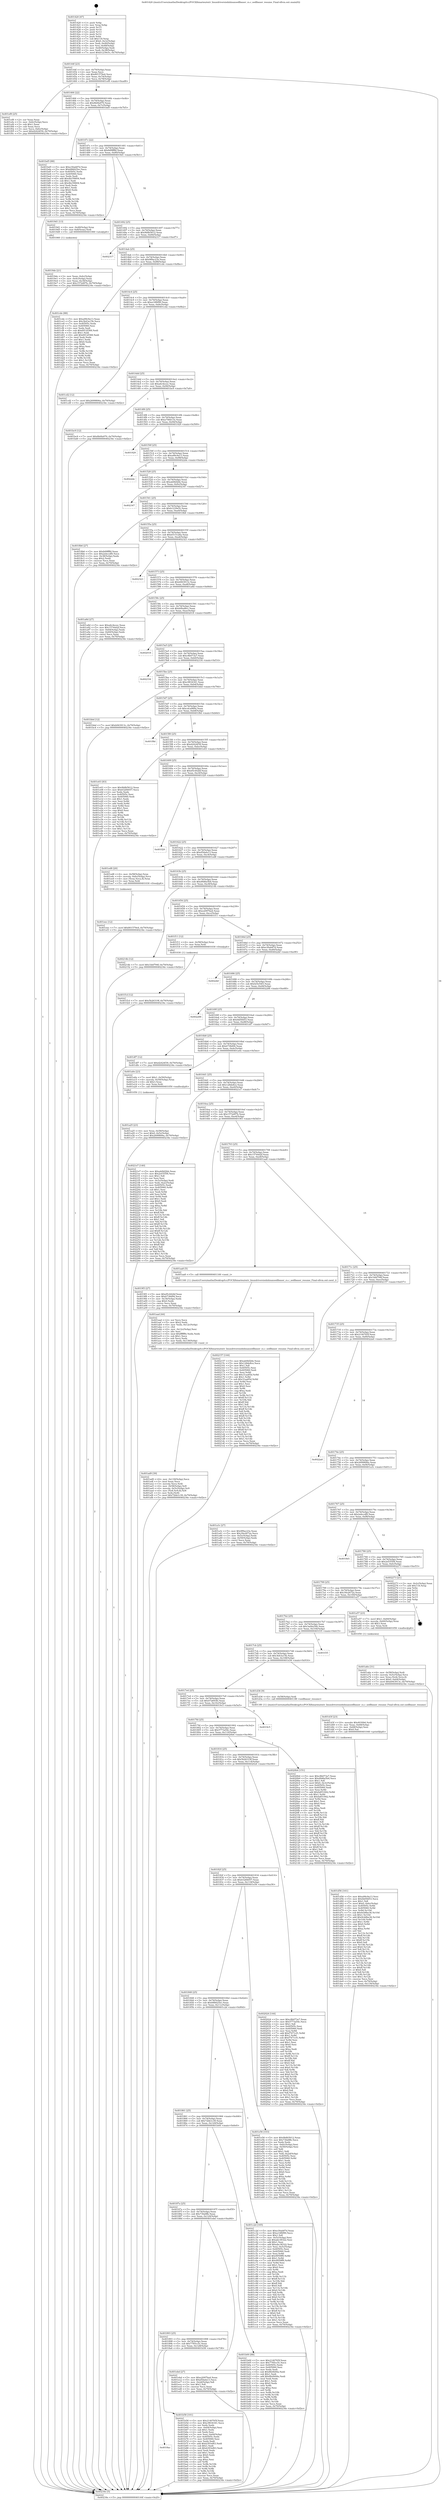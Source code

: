 digraph "0x401420" {
  label = "0x401420 (/mnt/c/Users/mathe/Desktop/tcc/POCII/binaries/extr_linuxdriversisdnhisaxsedlbauer_cs.c_sedlbauer_resume_Final-ollvm.out::main(0))"
  labelloc = "t"
  node[shape=record]

  Entry [label="",width=0.3,height=0.3,shape=circle,fillcolor=black,style=filled]
  "0x40144f" [label="{
     0x40144f [23]\l
     | [instrs]\l
     &nbsp;&nbsp;0x40144f \<+3\>: mov -0x70(%rbp),%eax\l
     &nbsp;&nbsp;0x401452 \<+2\>: mov %eax,%ecx\l
     &nbsp;&nbsp;0x401454 \<+6\>: sub $0x801579e4,%ecx\l
     &nbsp;&nbsp;0x40145a \<+3\>: mov %eax,-0x74(%rbp)\l
     &nbsp;&nbsp;0x40145d \<+3\>: mov %ecx,-0x78(%rbp)\l
     &nbsp;&nbsp;0x401460 \<+6\>: je 0000000000401ef8 \<main+0xad8\>\l
  }"]
  "0x401ef8" [label="{
     0x401ef8 [25]\l
     | [instrs]\l
     &nbsp;&nbsp;0x401ef8 \<+2\>: xor %eax,%eax\l
     &nbsp;&nbsp;0x401efa \<+3\>: mov -0x6c(%rbp),%ecx\l
     &nbsp;&nbsp;0x401efd \<+3\>: sub $0x1,%eax\l
     &nbsp;&nbsp;0x401f00 \<+2\>: sub %eax,%ecx\l
     &nbsp;&nbsp;0x401f02 \<+3\>: mov %ecx,-0x6c(%rbp)\l
     &nbsp;&nbsp;0x401f05 \<+7\>: movl $0xd2424f39,-0x70(%rbp)\l
     &nbsp;&nbsp;0x401f0c \<+5\>: jmp 000000000040234e \<main+0xf2e\>\l
  }"]
  "0x401466" [label="{
     0x401466 [22]\l
     | [instrs]\l
     &nbsp;&nbsp;0x401466 \<+5\>: jmp 000000000040146b \<main+0x4b\>\l
     &nbsp;&nbsp;0x40146b \<+3\>: mov -0x74(%rbp),%eax\l
     &nbsp;&nbsp;0x40146e \<+5\>: sub $0x8b0fa970,%eax\l
     &nbsp;&nbsp;0x401473 \<+3\>: mov %eax,-0x7c(%rbp)\l
     &nbsp;&nbsp;0x401476 \<+6\>: je 0000000000401bd5 \<main+0x7b5\>\l
  }"]
  Exit [label="",width=0.3,height=0.3,shape=circle,fillcolor=black,style=filled,peripheries=2]
  "0x401bd5" [label="{
     0x401bd5 [88]\l
     | [instrs]\l
     &nbsp;&nbsp;0x401bd5 \<+5\>: mov $0xe30ab87d,%eax\l
     &nbsp;&nbsp;0x401bda \<+5\>: mov $0x686625ec,%ecx\l
     &nbsp;&nbsp;0x401bdf \<+7\>: mov 0x40505c,%edx\l
     &nbsp;&nbsp;0x401be6 \<+7\>: mov 0x405060,%esi\l
     &nbsp;&nbsp;0x401bed \<+2\>: mov %edx,%edi\l
     &nbsp;&nbsp;0x401bef \<+6\>: add $0x4bc59604,%edi\l
     &nbsp;&nbsp;0x401bf5 \<+3\>: sub $0x1,%edi\l
     &nbsp;&nbsp;0x401bf8 \<+6\>: sub $0x4bc59604,%edi\l
     &nbsp;&nbsp;0x401bfe \<+3\>: imul %edi,%edx\l
     &nbsp;&nbsp;0x401c01 \<+3\>: and $0x1,%edx\l
     &nbsp;&nbsp;0x401c04 \<+3\>: cmp $0x0,%edx\l
     &nbsp;&nbsp;0x401c07 \<+4\>: sete %r8b\l
     &nbsp;&nbsp;0x401c0b \<+3\>: cmp $0xa,%esi\l
     &nbsp;&nbsp;0x401c0e \<+4\>: setl %r9b\l
     &nbsp;&nbsp;0x401c12 \<+3\>: mov %r8b,%r10b\l
     &nbsp;&nbsp;0x401c15 \<+3\>: and %r9b,%r10b\l
     &nbsp;&nbsp;0x401c18 \<+3\>: xor %r9b,%r8b\l
     &nbsp;&nbsp;0x401c1b \<+3\>: or %r8b,%r10b\l
     &nbsp;&nbsp;0x401c1e \<+4\>: test $0x1,%r10b\l
     &nbsp;&nbsp;0x401c22 \<+3\>: cmovne %ecx,%eax\l
     &nbsp;&nbsp;0x401c25 \<+3\>: mov %eax,-0x70(%rbp)\l
     &nbsp;&nbsp;0x401c28 \<+5\>: jmp 000000000040234e \<main+0xf2e\>\l
  }"]
  "0x40147c" [label="{
     0x40147c [22]\l
     | [instrs]\l
     &nbsp;&nbsp;0x40147c \<+5\>: jmp 0000000000401481 \<main+0x61\>\l
     &nbsp;&nbsp;0x401481 \<+3\>: mov -0x74(%rbp),%eax\l
     &nbsp;&nbsp;0x401484 \<+5\>: sub $0x8d9ffffd,%eax\l
     &nbsp;&nbsp;0x401489 \<+3\>: mov %eax,-0x80(%rbp)\l
     &nbsp;&nbsp;0x40148c \<+6\>: je 00000000004019d1 \<main+0x5b1\>\l
  }"]
  "0x401f1d" [label="{
     0x401f1d [12]\l
     | [instrs]\l
     &nbsp;&nbsp;0x401f1d \<+7\>: movl $0x5b26319f,-0x70(%rbp)\l
     &nbsp;&nbsp;0x401f24 \<+5\>: jmp 000000000040234e \<main+0xf2e\>\l
  }"]
  "0x4019d1" [label="{
     0x4019d1 [13]\l
     | [instrs]\l
     &nbsp;&nbsp;0x4019d1 \<+4\>: mov -0x48(%rbp),%rax\l
     &nbsp;&nbsp;0x4019d5 \<+4\>: mov 0x8(%rax),%rdi\l
     &nbsp;&nbsp;0x4019d9 \<+5\>: call 0000000000401060 \<atoi@plt\>\l
     | [calls]\l
     &nbsp;&nbsp;0x401060 \{1\} (unknown)\l
  }"]
  "0x401492" [label="{
     0x401492 [25]\l
     | [instrs]\l
     &nbsp;&nbsp;0x401492 \<+5\>: jmp 0000000000401497 \<main+0x77\>\l
     &nbsp;&nbsp;0x401497 \<+3\>: mov -0x74(%rbp),%eax\l
     &nbsp;&nbsp;0x40149a \<+5\>: sub $0x9b8b5612,%eax\l
     &nbsp;&nbsp;0x40149f \<+6\>: mov %eax,-0x84(%rbp)\l
     &nbsp;&nbsp;0x4014a5 \<+6\>: je 0000000000402317 \<main+0xef7\>\l
  }"]
  "0x401eec" [label="{
     0x401eec [12]\l
     | [instrs]\l
     &nbsp;&nbsp;0x401eec \<+7\>: movl $0x801579e4,-0x70(%rbp)\l
     &nbsp;&nbsp;0x401ef3 \<+5\>: jmp 000000000040234e \<main+0xf2e\>\l
  }"]
  "0x402317" [label="{
     0x402317\l
  }", style=dashed]
  "0x4014ab" [label="{
     0x4014ab [25]\l
     | [instrs]\l
     &nbsp;&nbsp;0x4014ab \<+5\>: jmp 00000000004014b0 \<main+0x90\>\l
     &nbsp;&nbsp;0x4014b0 \<+3\>: mov -0x74(%rbp),%eax\l
     &nbsp;&nbsp;0x4014b3 \<+5\>: sub $0x9f9ac23e,%eax\l
     &nbsp;&nbsp;0x4014b8 \<+6\>: mov %eax,-0x88(%rbp)\l
     &nbsp;&nbsp;0x4014be \<+6\>: je 0000000000401cde \<main+0x8be\>\l
  }"]
  "0x401d56" [label="{
     0x401d56 [161]\l
     | [instrs]\l
     &nbsp;&nbsp;0x401d56 \<+5\>: mov $0xa99c9a13,%esi\l
     &nbsp;&nbsp;0x401d5b \<+5\>: mov $0xfdd5fd53,%ecx\l
     &nbsp;&nbsp;0x401d60 \<+2\>: mov $0x1,%dl\l
     &nbsp;&nbsp;0x401d62 \<+7\>: movl $0x0,-0x6c(%rbp)\l
     &nbsp;&nbsp;0x401d69 \<+8\>: mov 0x40505c,%r8d\l
     &nbsp;&nbsp;0x401d71 \<+8\>: mov 0x405060,%r9d\l
     &nbsp;&nbsp;0x401d79 \<+3\>: mov %r8d,%r10d\l
     &nbsp;&nbsp;0x401d7c \<+7\>: sub $0x9cb8be36,%r10d\l
     &nbsp;&nbsp;0x401d83 \<+4\>: sub $0x1,%r10d\l
     &nbsp;&nbsp;0x401d87 \<+7\>: add $0x9cb8be36,%r10d\l
     &nbsp;&nbsp;0x401d8e \<+4\>: imul %r10d,%r8d\l
     &nbsp;&nbsp;0x401d92 \<+4\>: and $0x1,%r8d\l
     &nbsp;&nbsp;0x401d96 \<+4\>: cmp $0x0,%r8d\l
     &nbsp;&nbsp;0x401d9a \<+4\>: sete %r11b\l
     &nbsp;&nbsp;0x401d9e \<+4\>: cmp $0xa,%r9d\l
     &nbsp;&nbsp;0x401da2 \<+3\>: setl %bl\l
     &nbsp;&nbsp;0x401da5 \<+3\>: mov %r11b,%r14b\l
     &nbsp;&nbsp;0x401da8 \<+4\>: xor $0xff,%r14b\l
     &nbsp;&nbsp;0x401dac \<+3\>: mov %bl,%r15b\l
     &nbsp;&nbsp;0x401daf \<+4\>: xor $0xff,%r15b\l
     &nbsp;&nbsp;0x401db3 \<+3\>: xor $0x0,%dl\l
     &nbsp;&nbsp;0x401db6 \<+3\>: mov %r14b,%r12b\l
     &nbsp;&nbsp;0x401db9 \<+4\>: and $0x0,%r12b\l
     &nbsp;&nbsp;0x401dbd \<+3\>: and %dl,%r11b\l
     &nbsp;&nbsp;0x401dc0 \<+3\>: mov %r15b,%r13b\l
     &nbsp;&nbsp;0x401dc3 \<+4\>: and $0x0,%r13b\l
     &nbsp;&nbsp;0x401dc7 \<+2\>: and %dl,%bl\l
     &nbsp;&nbsp;0x401dc9 \<+3\>: or %r11b,%r12b\l
     &nbsp;&nbsp;0x401dcc \<+3\>: or %bl,%r13b\l
     &nbsp;&nbsp;0x401dcf \<+3\>: xor %r13b,%r12b\l
     &nbsp;&nbsp;0x401dd2 \<+3\>: or %r15b,%r14b\l
     &nbsp;&nbsp;0x401dd5 \<+4\>: xor $0xff,%r14b\l
     &nbsp;&nbsp;0x401dd9 \<+3\>: or $0x0,%dl\l
     &nbsp;&nbsp;0x401ddc \<+3\>: and %dl,%r14b\l
     &nbsp;&nbsp;0x401ddf \<+3\>: or %r14b,%r12b\l
     &nbsp;&nbsp;0x401de2 \<+4\>: test $0x1,%r12b\l
     &nbsp;&nbsp;0x401de6 \<+3\>: cmovne %ecx,%esi\l
     &nbsp;&nbsp;0x401de9 \<+3\>: mov %esi,-0x70(%rbp)\l
     &nbsp;&nbsp;0x401dec \<+6\>: mov %eax,-0x134(%rbp)\l
     &nbsp;&nbsp;0x401df2 \<+5\>: jmp 000000000040234e \<main+0xf2e\>\l
  }"]
  "0x401cde" [label="{
     0x401cde [88]\l
     | [instrs]\l
     &nbsp;&nbsp;0x401cde \<+5\>: mov $0xa99c9a13,%eax\l
     &nbsp;&nbsp;0x401ce3 \<+5\>: mov $0x3b43a15b,%ecx\l
     &nbsp;&nbsp;0x401ce8 \<+7\>: mov 0x40505c,%edx\l
     &nbsp;&nbsp;0x401cef \<+7\>: mov 0x405060,%esi\l
     &nbsp;&nbsp;0x401cf6 \<+2\>: mov %edx,%edi\l
     &nbsp;&nbsp;0x401cf8 \<+6\>: sub $0x6912f368,%edi\l
     &nbsp;&nbsp;0x401cfe \<+3\>: sub $0x1,%edi\l
     &nbsp;&nbsp;0x401d01 \<+6\>: add $0x6912f368,%edi\l
     &nbsp;&nbsp;0x401d07 \<+3\>: imul %edi,%edx\l
     &nbsp;&nbsp;0x401d0a \<+3\>: and $0x1,%edx\l
     &nbsp;&nbsp;0x401d0d \<+3\>: cmp $0x0,%edx\l
     &nbsp;&nbsp;0x401d10 \<+4\>: sete %r8b\l
     &nbsp;&nbsp;0x401d14 \<+3\>: cmp $0xa,%esi\l
     &nbsp;&nbsp;0x401d17 \<+4\>: setl %r9b\l
     &nbsp;&nbsp;0x401d1b \<+3\>: mov %r8b,%r10b\l
     &nbsp;&nbsp;0x401d1e \<+3\>: and %r9b,%r10b\l
     &nbsp;&nbsp;0x401d21 \<+3\>: xor %r9b,%r8b\l
     &nbsp;&nbsp;0x401d24 \<+3\>: or %r8b,%r10b\l
     &nbsp;&nbsp;0x401d27 \<+4\>: test $0x1,%r10b\l
     &nbsp;&nbsp;0x401d2b \<+3\>: cmovne %ecx,%eax\l
     &nbsp;&nbsp;0x401d2e \<+3\>: mov %eax,-0x70(%rbp)\l
     &nbsp;&nbsp;0x401d31 \<+5\>: jmp 000000000040234e \<main+0xf2e\>\l
  }"]
  "0x4014c4" [label="{
     0x4014c4 [25]\l
     | [instrs]\l
     &nbsp;&nbsp;0x4014c4 \<+5\>: jmp 00000000004014c9 \<main+0xa9\>\l
     &nbsp;&nbsp;0x4014c9 \<+3\>: mov -0x74(%rbp),%eax\l
     &nbsp;&nbsp;0x4014cc \<+5\>: sub $0xa14f6f90,%eax\l
     &nbsp;&nbsp;0x4014d1 \<+6\>: mov %eax,-0x8c(%rbp)\l
     &nbsp;&nbsp;0x4014d7 \<+6\>: je 0000000000401cd2 \<main+0x8b2\>\l
  }"]
  "0x401d3f" [label="{
     0x401d3f [23]\l
     | [instrs]\l
     &nbsp;&nbsp;0x401d3f \<+10\>: movabs $0x4030b6,%rdi\l
     &nbsp;&nbsp;0x401d49 \<+3\>: mov %eax,-0x68(%rbp)\l
     &nbsp;&nbsp;0x401d4c \<+3\>: mov -0x68(%rbp),%esi\l
     &nbsp;&nbsp;0x401d4f \<+2\>: mov $0x0,%al\l
     &nbsp;&nbsp;0x401d51 \<+5\>: call 0000000000401040 \<printf@plt\>\l
     | [calls]\l
     &nbsp;&nbsp;0x401040 \{1\} (unknown)\l
  }"]
  "0x401cd2" [label="{
     0x401cd2 [12]\l
     | [instrs]\l
     &nbsp;&nbsp;0x401cd2 \<+7\>: movl $0x2699806a,-0x70(%rbp)\l
     &nbsp;&nbsp;0x401cd9 \<+5\>: jmp 000000000040234e \<main+0xf2e\>\l
  }"]
  "0x4014dd" [label="{
     0x4014dd [25]\l
     | [instrs]\l
     &nbsp;&nbsp;0x4014dd \<+5\>: jmp 00000000004014e2 \<main+0xc2\>\l
     &nbsp;&nbsp;0x4014e2 \<+3\>: mov -0x74(%rbp),%eax\l
     &nbsp;&nbsp;0x4014e5 \<+5\>: sub $0xa6c4ecec,%eax\l
     &nbsp;&nbsp;0x4014ea \<+6\>: mov %eax,-0x90(%rbp)\l
     &nbsp;&nbsp;0x4014f0 \<+6\>: je 0000000000401bc9 \<main+0x7a9\>\l
  }"]
  "0x4018ac" [label="{
     0x4018ac\l
  }", style=dashed]
  "0x401bc9" [label="{
     0x401bc9 [12]\l
     | [instrs]\l
     &nbsp;&nbsp;0x401bc9 \<+7\>: movl $0x8b0fa970,-0x70(%rbp)\l
     &nbsp;&nbsp;0x401bd0 \<+5\>: jmp 000000000040234e \<main+0xf2e\>\l
  }"]
  "0x4014f6" [label="{
     0x4014f6 [25]\l
     | [instrs]\l
     &nbsp;&nbsp;0x4014f6 \<+5\>: jmp 00000000004014fb \<main+0xdb\>\l
     &nbsp;&nbsp;0x4014fb \<+3\>: mov -0x74(%rbp),%eax\l
     &nbsp;&nbsp;0x4014fe \<+5\>: sub $0xa746b13e,%eax\l
     &nbsp;&nbsp;0x401503 \<+6\>: mov %eax,-0x94(%rbp)\l
     &nbsp;&nbsp;0x401509 \<+6\>: je 0000000000401929 \<main+0x509\>\l
  }"]
  "0x401b58" [label="{
     0x401b58 [101]\l
     | [instrs]\l
     &nbsp;&nbsp;0x401b58 \<+5\>: mov $0x2140765f,%eax\l
     &nbsp;&nbsp;0x401b5d \<+5\>: mov $0xc9834341,%ecx\l
     &nbsp;&nbsp;0x401b62 \<+2\>: xor %edx,%edx\l
     &nbsp;&nbsp;0x401b64 \<+3\>: mov -0x64(%rbp),%esi\l
     &nbsp;&nbsp;0x401b67 \<+3\>: sub $0x1,%edx\l
     &nbsp;&nbsp;0x401b6a \<+2\>: sub %edx,%esi\l
     &nbsp;&nbsp;0x401b6c \<+3\>: mov %esi,-0x64(%rbp)\l
     &nbsp;&nbsp;0x401b6f \<+7\>: mov 0x40505c,%edx\l
     &nbsp;&nbsp;0x401b76 \<+7\>: mov 0x405060,%esi\l
     &nbsp;&nbsp;0x401b7d \<+2\>: mov %edx,%edi\l
     &nbsp;&nbsp;0x401b7f \<+6\>: add $0xb393ef63,%edi\l
     &nbsp;&nbsp;0x401b85 \<+3\>: sub $0x1,%edi\l
     &nbsp;&nbsp;0x401b88 \<+6\>: sub $0xb393ef63,%edi\l
     &nbsp;&nbsp;0x401b8e \<+3\>: imul %edi,%edx\l
     &nbsp;&nbsp;0x401b91 \<+3\>: and $0x1,%edx\l
     &nbsp;&nbsp;0x401b94 \<+3\>: cmp $0x0,%edx\l
     &nbsp;&nbsp;0x401b97 \<+4\>: sete %r8b\l
     &nbsp;&nbsp;0x401b9b \<+3\>: cmp $0xa,%esi\l
     &nbsp;&nbsp;0x401b9e \<+4\>: setl %r9b\l
     &nbsp;&nbsp;0x401ba2 \<+3\>: mov %r8b,%r10b\l
     &nbsp;&nbsp;0x401ba5 \<+3\>: and %r9b,%r10b\l
     &nbsp;&nbsp;0x401ba8 \<+3\>: xor %r9b,%r8b\l
     &nbsp;&nbsp;0x401bab \<+3\>: or %r8b,%r10b\l
     &nbsp;&nbsp;0x401bae \<+4\>: test $0x1,%r10b\l
     &nbsp;&nbsp;0x401bb2 \<+3\>: cmovne %ecx,%eax\l
     &nbsp;&nbsp;0x401bb5 \<+3\>: mov %eax,-0x70(%rbp)\l
     &nbsp;&nbsp;0x401bb8 \<+5\>: jmp 000000000040234e \<main+0xf2e\>\l
  }"]
  "0x401929" [label="{
     0x401929\l
  }", style=dashed]
  "0x40150f" [label="{
     0x40150f [25]\l
     | [instrs]\l
     &nbsp;&nbsp;0x40150f \<+5\>: jmp 0000000000401514 \<main+0xf4\>\l
     &nbsp;&nbsp;0x401514 \<+3\>: mov -0x74(%rbp),%eax\l
     &nbsp;&nbsp;0x401517 \<+5\>: sub $0xa99c9a13,%eax\l
     &nbsp;&nbsp;0x40151c \<+6\>: mov %eax,-0x98(%rbp)\l
     &nbsp;&nbsp;0x401522 \<+6\>: je 00000000004022de \<main+0xebe\>\l
  }"]
  "0x401893" [label="{
     0x401893 [25]\l
     | [instrs]\l
     &nbsp;&nbsp;0x401893 \<+5\>: jmp 0000000000401898 \<main+0x478\>\l
     &nbsp;&nbsp;0x401898 \<+3\>: mov -0x74(%rbp),%eax\l
     &nbsp;&nbsp;0x40189b \<+5\>: sub $0x7785cc5c,%eax\l
     &nbsp;&nbsp;0x4018a0 \<+6\>: mov %eax,-0x128(%rbp)\l
     &nbsp;&nbsp;0x4018a6 \<+6\>: je 0000000000401b58 \<main+0x738\>\l
  }"]
  "0x4022de" [label="{
     0x4022de\l
  }", style=dashed]
  "0x401528" [label="{
     0x401528 [25]\l
     | [instrs]\l
     &nbsp;&nbsp;0x401528 \<+5\>: jmp 000000000040152d \<main+0x10d\>\l
     &nbsp;&nbsp;0x40152d \<+3\>: mov -0x74(%rbp),%eax\l
     &nbsp;&nbsp;0x401530 \<+5\>: sub $0xab0bf2bb,%eax\l
     &nbsp;&nbsp;0x401535 \<+6\>: mov %eax,-0x9c(%rbp)\l
     &nbsp;&nbsp;0x40153b \<+6\>: je 0000000000402347 \<main+0xf27\>\l
  }"]
  "0x401ebd" [label="{
     0x401ebd [27]\l
     | [instrs]\l
     &nbsp;&nbsp;0x401ebd \<+5\>: mov $0xe2097ba4,%eax\l
     &nbsp;&nbsp;0x401ec2 \<+5\>: mov $0xd5dafa13,%ecx\l
     &nbsp;&nbsp;0x401ec7 \<+3\>: mov -0x2d(%rbp),%dl\l
     &nbsp;&nbsp;0x401eca \<+3\>: test $0x1,%dl\l
     &nbsp;&nbsp;0x401ecd \<+3\>: cmovne %ecx,%eax\l
     &nbsp;&nbsp;0x401ed0 \<+3\>: mov %eax,-0x70(%rbp)\l
     &nbsp;&nbsp;0x401ed3 \<+5\>: jmp 000000000040234e \<main+0xf2e\>\l
  }"]
  "0x402347" [label="{
     0x402347\l
  }", style=dashed]
  "0x401541" [label="{
     0x401541 [25]\l
     | [instrs]\l
     &nbsp;&nbsp;0x401541 \<+5\>: jmp 0000000000401546 \<main+0x126\>\l
     &nbsp;&nbsp;0x401546 \<+3\>: mov -0x74(%rbp),%eax\l
     &nbsp;&nbsp;0x401549 \<+5\>: sub $0xb1239e5c,%eax\l
     &nbsp;&nbsp;0x40154e \<+6\>: mov %eax,-0xa0(%rbp)\l
     &nbsp;&nbsp;0x401554 \<+6\>: je 00000000004018b6 \<main+0x496\>\l
  }"]
  "0x40187a" [label="{
     0x40187a [25]\l
     | [instrs]\l
     &nbsp;&nbsp;0x40187a \<+5\>: jmp 000000000040187f \<main+0x45f\>\l
     &nbsp;&nbsp;0x40187f \<+3\>: mov -0x74(%rbp),%eax\l
     &nbsp;&nbsp;0x401882 \<+5\>: sub $0x73fa6ffe,%eax\l
     &nbsp;&nbsp;0x401887 \<+6\>: mov %eax,-0x124(%rbp)\l
     &nbsp;&nbsp;0x40188d \<+6\>: je 0000000000401ebd \<main+0xa9d\>\l
  }"]
  "0x4018b6" [label="{
     0x4018b6 [27]\l
     | [instrs]\l
     &nbsp;&nbsp;0x4018b6 \<+5\>: mov $0x8d9ffffd,%eax\l
     &nbsp;&nbsp;0x4018bb \<+5\>: mov $0x2ebccdf0,%ecx\l
     &nbsp;&nbsp;0x4018c0 \<+3\>: mov -0x38(%rbp),%edx\l
     &nbsp;&nbsp;0x4018c3 \<+3\>: cmp $0x2,%edx\l
     &nbsp;&nbsp;0x4018c6 \<+3\>: cmovne %ecx,%eax\l
     &nbsp;&nbsp;0x4018c9 \<+3\>: mov %eax,-0x70(%rbp)\l
     &nbsp;&nbsp;0x4018cc \<+5\>: jmp 000000000040234e \<main+0xf2e\>\l
  }"]
  "0x40155a" [label="{
     0x40155a [25]\l
     | [instrs]\l
     &nbsp;&nbsp;0x40155a \<+5\>: jmp 000000000040155f \<main+0x13f\>\l
     &nbsp;&nbsp;0x40155f \<+3\>: mov -0x74(%rbp),%eax\l
     &nbsp;&nbsp;0x401562 \<+5\>: sub $0xb5151a6a,%eax\l
     &nbsp;&nbsp;0x401567 \<+6\>: mov %eax,-0xa4(%rbp)\l
     &nbsp;&nbsp;0x40156d \<+6\>: je 0000000000402323 \<main+0xf03\>\l
  }"]
  "0x40234e" [label="{
     0x40234e [5]\l
     | [instrs]\l
     &nbsp;&nbsp;0x40234e \<+5\>: jmp 000000000040144f \<main+0x2f\>\l
  }"]
  "0x401420" [label="{
     0x401420 [47]\l
     | [instrs]\l
     &nbsp;&nbsp;0x401420 \<+1\>: push %rbp\l
     &nbsp;&nbsp;0x401421 \<+3\>: mov %rsp,%rbp\l
     &nbsp;&nbsp;0x401424 \<+2\>: push %r15\l
     &nbsp;&nbsp;0x401426 \<+2\>: push %r14\l
     &nbsp;&nbsp;0x401428 \<+2\>: push %r13\l
     &nbsp;&nbsp;0x40142a \<+2\>: push %r12\l
     &nbsp;&nbsp;0x40142c \<+1\>: push %rbx\l
     &nbsp;&nbsp;0x40142d \<+7\>: sub $0x118,%rsp\l
     &nbsp;&nbsp;0x401434 \<+7\>: movl $0x0,-0x3c(%rbp)\l
     &nbsp;&nbsp;0x40143b \<+3\>: mov %edi,-0x40(%rbp)\l
     &nbsp;&nbsp;0x40143e \<+4\>: mov %rsi,-0x48(%rbp)\l
     &nbsp;&nbsp;0x401442 \<+3\>: mov -0x40(%rbp),%edi\l
     &nbsp;&nbsp;0x401445 \<+3\>: mov %edi,-0x38(%rbp)\l
     &nbsp;&nbsp;0x401448 \<+7\>: movl $0xb1239e5c,-0x70(%rbp)\l
  }"]
  "0x4019de" [label="{
     0x4019de [21]\l
     | [instrs]\l
     &nbsp;&nbsp;0x4019de \<+3\>: mov %eax,-0x4c(%rbp)\l
     &nbsp;&nbsp;0x4019e1 \<+3\>: mov -0x4c(%rbp),%eax\l
     &nbsp;&nbsp;0x4019e4 \<+3\>: mov %eax,-0x34(%rbp)\l
     &nbsp;&nbsp;0x4019e7 \<+7\>: movl $0x1572d97b,-0x70(%rbp)\l
     &nbsp;&nbsp;0x4019ee \<+5\>: jmp 000000000040234e \<main+0xf2e\>\l
  }"]
  "0x401b00" [label="{
     0x401b00 [88]\l
     | [instrs]\l
     &nbsp;&nbsp;0x401b00 \<+5\>: mov $0x2140765f,%eax\l
     &nbsp;&nbsp;0x401b05 \<+5\>: mov $0x7785cc5c,%ecx\l
     &nbsp;&nbsp;0x401b0a \<+7\>: mov 0x40505c,%edx\l
     &nbsp;&nbsp;0x401b11 \<+7\>: mov 0x405060,%esi\l
     &nbsp;&nbsp;0x401b18 \<+2\>: mov %edx,%edi\l
     &nbsp;&nbsp;0x401b1a \<+6\>: sub $0x8fe0b94a,%edi\l
     &nbsp;&nbsp;0x401b20 \<+3\>: sub $0x1,%edi\l
     &nbsp;&nbsp;0x401b23 \<+6\>: add $0x8fe0b94a,%edi\l
     &nbsp;&nbsp;0x401b29 \<+3\>: imul %edi,%edx\l
     &nbsp;&nbsp;0x401b2c \<+3\>: and $0x1,%edx\l
     &nbsp;&nbsp;0x401b2f \<+3\>: cmp $0x0,%edx\l
     &nbsp;&nbsp;0x401b32 \<+4\>: sete %r8b\l
     &nbsp;&nbsp;0x401b36 \<+3\>: cmp $0xa,%esi\l
     &nbsp;&nbsp;0x401b39 \<+4\>: setl %r9b\l
     &nbsp;&nbsp;0x401b3d \<+3\>: mov %r8b,%r10b\l
     &nbsp;&nbsp;0x401b40 \<+3\>: and %r9b,%r10b\l
     &nbsp;&nbsp;0x401b43 \<+3\>: xor %r9b,%r8b\l
     &nbsp;&nbsp;0x401b46 \<+3\>: or %r8b,%r10b\l
     &nbsp;&nbsp;0x401b49 \<+4\>: test $0x1,%r10b\l
     &nbsp;&nbsp;0x401b4d \<+3\>: cmovne %ecx,%eax\l
     &nbsp;&nbsp;0x401b50 \<+3\>: mov %eax,-0x70(%rbp)\l
     &nbsp;&nbsp;0x401b53 \<+5\>: jmp 000000000040234e \<main+0xf2e\>\l
  }"]
  "0x402323" [label="{
     0x402323\l
  }", style=dashed]
  "0x401573" [label="{
     0x401573 [25]\l
     | [instrs]\l
     &nbsp;&nbsp;0x401573 \<+5\>: jmp 0000000000401578 \<main+0x158\>\l
     &nbsp;&nbsp;0x401578 \<+3\>: mov -0x74(%rbp),%eax\l
     &nbsp;&nbsp;0x40157b \<+5\>: sub $0xb943913c,%eax\l
     &nbsp;&nbsp;0x401580 \<+6\>: mov %eax,-0xa8(%rbp)\l
     &nbsp;&nbsp;0x401586 \<+6\>: je 0000000000401a8d \<main+0x66d\>\l
  }"]
  "0x401861" [label="{
     0x401861 [25]\l
     | [instrs]\l
     &nbsp;&nbsp;0x401861 \<+5\>: jmp 0000000000401866 \<main+0x446\>\l
     &nbsp;&nbsp;0x401866 \<+3\>: mov -0x74(%rbp),%eax\l
     &nbsp;&nbsp;0x401869 \<+5\>: sub $0x72bb1c39,%eax\l
     &nbsp;&nbsp;0x40186e \<+6\>: mov %eax,-0x120(%rbp)\l
     &nbsp;&nbsp;0x401874 \<+6\>: je 0000000000401b00 \<main+0x6e0\>\l
  }"]
  "0x401a8d" [label="{
     0x401a8d [27]\l
     | [instrs]\l
     &nbsp;&nbsp;0x401a8d \<+5\>: mov $0xa6c4ecec,%eax\l
     &nbsp;&nbsp;0x401a92 \<+5\>: mov $0x15744d2f,%ecx\l
     &nbsp;&nbsp;0x401a97 \<+3\>: mov -0x64(%rbp),%edx\l
     &nbsp;&nbsp;0x401a9a \<+3\>: cmp -0x60(%rbp),%edx\l
     &nbsp;&nbsp;0x401a9d \<+3\>: cmovl %ecx,%eax\l
     &nbsp;&nbsp;0x401aa0 \<+3\>: mov %eax,-0x70(%rbp)\l
     &nbsp;&nbsp;0x401aa3 \<+5\>: jmp 000000000040234e \<main+0xf2e\>\l
  }"]
  "0x40158c" [label="{
     0x40158c [25]\l
     | [instrs]\l
     &nbsp;&nbsp;0x40158c \<+5\>: jmp 0000000000401591 \<main+0x171\>\l
     &nbsp;&nbsp;0x401591 \<+3\>: mov -0x74(%rbp),%eax\l
     &nbsp;&nbsp;0x401594 \<+5\>: sub $0xbf4ed8cc,%eax\l
     &nbsp;&nbsp;0x401599 \<+6\>: mov %eax,-0xac(%rbp)\l
     &nbsp;&nbsp;0x40159f \<+6\>: je 0000000000402018 \<main+0xbf8\>\l
  }"]
  "0x401c2d" [label="{
     0x401c2d [165]\l
     | [instrs]\l
     &nbsp;&nbsp;0x401c2d \<+5\>: mov $0xe30ab87d,%eax\l
     &nbsp;&nbsp;0x401c32 \<+5\>: mov $0xa14f6f90,%ecx\l
     &nbsp;&nbsp;0x401c37 \<+2\>: mov $0x1,%dl\l
     &nbsp;&nbsp;0x401c39 \<+3\>: mov -0x5c(%rbp),%esi\l
     &nbsp;&nbsp;0x401c3c \<+6\>: sub $0xabc38322,%esi\l
     &nbsp;&nbsp;0x401c42 \<+3\>: add $0x1,%esi\l
     &nbsp;&nbsp;0x401c45 \<+6\>: add $0xabc38322,%esi\l
     &nbsp;&nbsp;0x401c4b \<+3\>: mov %esi,-0x5c(%rbp)\l
     &nbsp;&nbsp;0x401c4e \<+7\>: mov 0x40505c,%esi\l
     &nbsp;&nbsp;0x401c55 \<+7\>: mov 0x405060,%edi\l
     &nbsp;&nbsp;0x401c5c \<+3\>: mov %esi,%r8d\l
     &nbsp;&nbsp;0x401c5f \<+7\>: add $0x9959ff9,%r8d\l
     &nbsp;&nbsp;0x401c66 \<+4\>: sub $0x1,%r8d\l
     &nbsp;&nbsp;0x401c6a \<+7\>: sub $0x9959ff9,%r8d\l
     &nbsp;&nbsp;0x401c71 \<+4\>: imul %r8d,%esi\l
     &nbsp;&nbsp;0x401c75 \<+3\>: and $0x1,%esi\l
     &nbsp;&nbsp;0x401c78 \<+3\>: cmp $0x0,%esi\l
     &nbsp;&nbsp;0x401c7b \<+4\>: sete %r9b\l
     &nbsp;&nbsp;0x401c7f \<+3\>: cmp $0xa,%edi\l
     &nbsp;&nbsp;0x401c82 \<+4\>: setl %r10b\l
     &nbsp;&nbsp;0x401c86 \<+3\>: mov %r9b,%r11b\l
     &nbsp;&nbsp;0x401c89 \<+4\>: xor $0xff,%r11b\l
     &nbsp;&nbsp;0x401c8d \<+3\>: mov %r10b,%bl\l
     &nbsp;&nbsp;0x401c90 \<+3\>: xor $0xff,%bl\l
     &nbsp;&nbsp;0x401c93 \<+3\>: xor $0x0,%dl\l
     &nbsp;&nbsp;0x401c96 \<+3\>: mov %r11b,%r14b\l
     &nbsp;&nbsp;0x401c99 \<+4\>: and $0x0,%r14b\l
     &nbsp;&nbsp;0x401c9d \<+3\>: and %dl,%r9b\l
     &nbsp;&nbsp;0x401ca0 \<+3\>: mov %bl,%r15b\l
     &nbsp;&nbsp;0x401ca3 \<+4\>: and $0x0,%r15b\l
     &nbsp;&nbsp;0x401ca7 \<+3\>: and %dl,%r10b\l
     &nbsp;&nbsp;0x401caa \<+3\>: or %r9b,%r14b\l
     &nbsp;&nbsp;0x401cad \<+3\>: or %r10b,%r15b\l
     &nbsp;&nbsp;0x401cb0 \<+3\>: xor %r15b,%r14b\l
     &nbsp;&nbsp;0x401cb3 \<+3\>: or %bl,%r11b\l
     &nbsp;&nbsp;0x401cb6 \<+4\>: xor $0xff,%r11b\l
     &nbsp;&nbsp;0x401cba \<+3\>: or $0x0,%dl\l
     &nbsp;&nbsp;0x401cbd \<+3\>: and %dl,%r11b\l
     &nbsp;&nbsp;0x401cc0 \<+3\>: or %r11b,%r14b\l
     &nbsp;&nbsp;0x401cc3 \<+4\>: test $0x1,%r14b\l
     &nbsp;&nbsp;0x401cc7 \<+3\>: cmovne %ecx,%eax\l
     &nbsp;&nbsp;0x401cca \<+3\>: mov %eax,-0x70(%rbp)\l
     &nbsp;&nbsp;0x401ccd \<+5\>: jmp 000000000040234e \<main+0xf2e\>\l
  }"]
  "0x402018" [label="{
     0x402018\l
  }", style=dashed]
  "0x4015a5" [label="{
     0x4015a5 [25]\l
     | [instrs]\l
     &nbsp;&nbsp;0x4015a5 \<+5\>: jmp 00000000004015aa \<main+0x18a\>\l
     &nbsp;&nbsp;0x4015aa \<+3\>: mov -0x74(%rbp),%eax\l
     &nbsp;&nbsp;0x4015ad \<+5\>: sub $0xc8b073a7,%eax\l
     &nbsp;&nbsp;0x4015b2 \<+6\>: mov %eax,-0xb0(%rbp)\l
     &nbsp;&nbsp;0x4015b8 \<+6\>: je 0000000000402334 \<main+0xf14\>\l
  }"]
  "0x401848" [label="{
     0x401848 [25]\l
     | [instrs]\l
     &nbsp;&nbsp;0x401848 \<+5\>: jmp 000000000040184d \<main+0x42d\>\l
     &nbsp;&nbsp;0x40184d \<+3\>: mov -0x74(%rbp),%eax\l
     &nbsp;&nbsp;0x401850 \<+5\>: sub $0x686625ec,%eax\l
     &nbsp;&nbsp;0x401855 \<+6\>: mov %eax,-0x11c(%rbp)\l
     &nbsp;&nbsp;0x40185b \<+6\>: je 0000000000401c2d \<main+0x80d\>\l
  }"]
  "0x402334" [label="{
     0x402334\l
  }", style=dashed]
  "0x4015be" [label="{
     0x4015be [25]\l
     | [instrs]\l
     &nbsp;&nbsp;0x4015be \<+5\>: jmp 00000000004015c3 \<main+0x1a3\>\l
     &nbsp;&nbsp;0x4015c3 \<+3\>: mov -0x74(%rbp),%eax\l
     &nbsp;&nbsp;0x4015c6 \<+5\>: sub $0xc9834341,%eax\l
     &nbsp;&nbsp;0x4015cb \<+6\>: mov %eax,-0xb4(%rbp)\l
     &nbsp;&nbsp;0x4015d1 \<+6\>: je 0000000000401bbd \<main+0x79d\>\l
  }"]
  "0x401e56" [label="{
     0x401e56 [103]\l
     | [instrs]\l
     &nbsp;&nbsp;0x401e56 \<+5\>: mov $0x9b8b5612,%eax\l
     &nbsp;&nbsp;0x401e5b \<+5\>: mov $0x73fa6ffe,%ecx\l
     &nbsp;&nbsp;0x401e60 \<+2\>: xor %edx,%edx\l
     &nbsp;&nbsp;0x401e62 \<+3\>: mov -0x6c(%rbp),%esi\l
     &nbsp;&nbsp;0x401e65 \<+3\>: cmp -0x50(%rbp),%esi\l
     &nbsp;&nbsp;0x401e68 \<+4\>: setl %dil\l
     &nbsp;&nbsp;0x401e6c \<+4\>: and $0x1,%dil\l
     &nbsp;&nbsp;0x401e70 \<+4\>: mov %dil,-0x2d(%rbp)\l
     &nbsp;&nbsp;0x401e74 \<+7\>: mov 0x40505c,%esi\l
     &nbsp;&nbsp;0x401e7b \<+8\>: mov 0x405060,%r8d\l
     &nbsp;&nbsp;0x401e83 \<+3\>: sub $0x1,%edx\l
     &nbsp;&nbsp;0x401e86 \<+3\>: mov %esi,%r9d\l
     &nbsp;&nbsp;0x401e89 \<+3\>: add %edx,%r9d\l
     &nbsp;&nbsp;0x401e8c \<+4\>: imul %r9d,%esi\l
     &nbsp;&nbsp;0x401e90 \<+3\>: and $0x1,%esi\l
     &nbsp;&nbsp;0x401e93 \<+3\>: cmp $0x0,%esi\l
     &nbsp;&nbsp;0x401e96 \<+4\>: sete %dil\l
     &nbsp;&nbsp;0x401e9a \<+4\>: cmp $0xa,%r8d\l
     &nbsp;&nbsp;0x401e9e \<+4\>: setl %r10b\l
     &nbsp;&nbsp;0x401ea2 \<+3\>: mov %dil,%r11b\l
     &nbsp;&nbsp;0x401ea5 \<+3\>: and %r10b,%r11b\l
     &nbsp;&nbsp;0x401ea8 \<+3\>: xor %r10b,%dil\l
     &nbsp;&nbsp;0x401eab \<+3\>: or %dil,%r11b\l
     &nbsp;&nbsp;0x401eae \<+4\>: test $0x1,%r11b\l
     &nbsp;&nbsp;0x401eb2 \<+3\>: cmovne %ecx,%eax\l
     &nbsp;&nbsp;0x401eb5 \<+3\>: mov %eax,-0x70(%rbp)\l
     &nbsp;&nbsp;0x401eb8 \<+5\>: jmp 000000000040234e \<main+0xf2e\>\l
  }"]
  "0x401bbd" [label="{
     0x401bbd [12]\l
     | [instrs]\l
     &nbsp;&nbsp;0x401bbd \<+7\>: movl $0xb943913c,-0x70(%rbp)\l
     &nbsp;&nbsp;0x401bc4 \<+5\>: jmp 000000000040234e \<main+0xf2e\>\l
  }"]
  "0x4015d7" [label="{
     0x4015d7 [25]\l
     | [instrs]\l
     &nbsp;&nbsp;0x4015d7 \<+5\>: jmp 00000000004015dc \<main+0x1bc\>\l
     &nbsp;&nbsp;0x4015dc \<+3\>: mov -0x74(%rbp),%eax\l
     &nbsp;&nbsp;0x4015df \<+5\>: sub $0xcdca989a,%eax\l
     &nbsp;&nbsp;0x4015e4 \<+6\>: mov %eax,-0xb8(%rbp)\l
     &nbsp;&nbsp;0x4015ea \<+6\>: je 0000000000401f8d \<main+0xb6d\>\l
  }"]
  "0x40182f" [label="{
     0x40182f [25]\l
     | [instrs]\l
     &nbsp;&nbsp;0x40182f \<+5\>: jmp 0000000000401834 \<main+0x414\>\l
     &nbsp;&nbsp;0x401834 \<+3\>: mov -0x74(%rbp),%eax\l
     &nbsp;&nbsp;0x401837 \<+5\>: sub $0x63284057,%eax\l
     &nbsp;&nbsp;0x40183c \<+6\>: mov %eax,-0x118(%rbp)\l
     &nbsp;&nbsp;0x401842 \<+6\>: je 0000000000401e56 \<main+0xa36\>\l
  }"]
  "0x401f8d" [label="{
     0x401f8d\l
  }", style=dashed]
  "0x4015f0" [label="{
     0x4015f0 [25]\l
     | [instrs]\l
     &nbsp;&nbsp;0x4015f0 \<+5\>: jmp 00000000004015f5 \<main+0x1d5\>\l
     &nbsp;&nbsp;0x4015f5 \<+3\>: mov -0x74(%rbp),%eax\l
     &nbsp;&nbsp;0x4015f8 \<+5\>: sub $0xd2424f39,%eax\l
     &nbsp;&nbsp;0x4015fd \<+6\>: mov %eax,-0xbc(%rbp)\l
     &nbsp;&nbsp;0x401603 \<+6\>: je 0000000000401e03 \<main+0x9e3\>\l
  }"]
  "0x402024" [label="{
     0x402024 [144]\l
     | [instrs]\l
     &nbsp;&nbsp;0x402024 \<+5\>: mov $0xc8b073a7,%eax\l
     &nbsp;&nbsp;0x402029 \<+5\>: mov $0x5773a54c,%ecx\l
     &nbsp;&nbsp;0x40202e \<+2\>: mov $0x1,%dl\l
     &nbsp;&nbsp;0x402030 \<+7\>: mov 0x40505c,%esi\l
     &nbsp;&nbsp;0x402037 \<+7\>: mov 0x405060,%edi\l
     &nbsp;&nbsp;0x40203e \<+3\>: mov %esi,%r8d\l
     &nbsp;&nbsp;0x402041 \<+7\>: add $0xf7471cf1,%r8d\l
     &nbsp;&nbsp;0x402048 \<+4\>: sub $0x1,%r8d\l
     &nbsp;&nbsp;0x40204c \<+7\>: sub $0xf7471cf1,%r8d\l
     &nbsp;&nbsp;0x402053 \<+4\>: imul %r8d,%esi\l
     &nbsp;&nbsp;0x402057 \<+3\>: and $0x1,%esi\l
     &nbsp;&nbsp;0x40205a \<+3\>: cmp $0x0,%esi\l
     &nbsp;&nbsp;0x40205d \<+4\>: sete %r9b\l
     &nbsp;&nbsp;0x402061 \<+3\>: cmp $0xa,%edi\l
     &nbsp;&nbsp;0x402064 \<+4\>: setl %r10b\l
     &nbsp;&nbsp;0x402068 \<+3\>: mov %r9b,%r11b\l
     &nbsp;&nbsp;0x40206b \<+4\>: xor $0xff,%r11b\l
     &nbsp;&nbsp;0x40206f \<+3\>: mov %r10b,%bl\l
     &nbsp;&nbsp;0x402072 \<+3\>: xor $0xff,%bl\l
     &nbsp;&nbsp;0x402075 \<+3\>: xor $0x0,%dl\l
     &nbsp;&nbsp;0x402078 \<+3\>: mov %r11b,%r14b\l
     &nbsp;&nbsp;0x40207b \<+4\>: and $0x0,%r14b\l
     &nbsp;&nbsp;0x40207f \<+3\>: and %dl,%r9b\l
     &nbsp;&nbsp;0x402082 \<+3\>: mov %bl,%r15b\l
     &nbsp;&nbsp;0x402085 \<+4\>: and $0x0,%r15b\l
     &nbsp;&nbsp;0x402089 \<+3\>: and %dl,%r10b\l
     &nbsp;&nbsp;0x40208c \<+3\>: or %r9b,%r14b\l
     &nbsp;&nbsp;0x40208f \<+3\>: or %r10b,%r15b\l
     &nbsp;&nbsp;0x402092 \<+3\>: xor %r15b,%r14b\l
     &nbsp;&nbsp;0x402095 \<+3\>: or %bl,%r11b\l
     &nbsp;&nbsp;0x402098 \<+4\>: xor $0xff,%r11b\l
     &nbsp;&nbsp;0x40209c \<+3\>: or $0x0,%dl\l
     &nbsp;&nbsp;0x40209f \<+3\>: and %dl,%r11b\l
     &nbsp;&nbsp;0x4020a2 \<+3\>: or %r11b,%r14b\l
     &nbsp;&nbsp;0x4020a5 \<+4\>: test $0x1,%r14b\l
     &nbsp;&nbsp;0x4020a9 \<+3\>: cmovne %ecx,%eax\l
     &nbsp;&nbsp;0x4020ac \<+3\>: mov %eax,-0x70(%rbp)\l
     &nbsp;&nbsp;0x4020af \<+5\>: jmp 000000000040234e \<main+0xf2e\>\l
  }"]
  "0x401e03" [label="{
     0x401e03 [83]\l
     | [instrs]\l
     &nbsp;&nbsp;0x401e03 \<+5\>: mov $0x9b8b5612,%eax\l
     &nbsp;&nbsp;0x401e08 \<+5\>: mov $0x63284057,%ecx\l
     &nbsp;&nbsp;0x401e0d \<+2\>: xor %edx,%edx\l
     &nbsp;&nbsp;0x401e0f \<+7\>: mov 0x40505c,%esi\l
     &nbsp;&nbsp;0x401e16 \<+7\>: mov 0x405060,%edi\l
     &nbsp;&nbsp;0x401e1d \<+3\>: sub $0x1,%edx\l
     &nbsp;&nbsp;0x401e20 \<+3\>: mov %esi,%r8d\l
     &nbsp;&nbsp;0x401e23 \<+3\>: add %edx,%r8d\l
     &nbsp;&nbsp;0x401e26 \<+4\>: imul %r8d,%esi\l
     &nbsp;&nbsp;0x401e2a \<+3\>: and $0x1,%esi\l
     &nbsp;&nbsp;0x401e2d \<+3\>: cmp $0x0,%esi\l
     &nbsp;&nbsp;0x401e30 \<+4\>: sete %r9b\l
     &nbsp;&nbsp;0x401e34 \<+3\>: cmp $0xa,%edi\l
     &nbsp;&nbsp;0x401e37 \<+4\>: setl %r10b\l
     &nbsp;&nbsp;0x401e3b \<+3\>: mov %r9b,%r11b\l
     &nbsp;&nbsp;0x401e3e \<+3\>: and %r10b,%r11b\l
     &nbsp;&nbsp;0x401e41 \<+3\>: xor %r10b,%r9b\l
     &nbsp;&nbsp;0x401e44 \<+3\>: or %r9b,%r11b\l
     &nbsp;&nbsp;0x401e47 \<+4\>: test $0x1,%r11b\l
     &nbsp;&nbsp;0x401e4b \<+3\>: cmovne %ecx,%eax\l
     &nbsp;&nbsp;0x401e4e \<+3\>: mov %eax,-0x70(%rbp)\l
     &nbsp;&nbsp;0x401e51 \<+5\>: jmp 000000000040234e \<main+0xf2e\>\l
  }"]
  "0x401609" [label="{
     0x401609 [25]\l
     | [instrs]\l
     &nbsp;&nbsp;0x401609 \<+5\>: jmp 000000000040160e \<main+0x1ee\>\l
     &nbsp;&nbsp;0x40160e \<+3\>: mov -0x74(%rbp),%eax\l
     &nbsp;&nbsp;0x401611 \<+5\>: sub $0xd5c442bf,%eax\l
     &nbsp;&nbsp;0x401616 \<+6\>: mov %eax,-0xc0(%rbp)\l
     &nbsp;&nbsp;0x40161c \<+6\>: je 0000000000401f29 \<main+0xb09\>\l
  }"]
  "0x401816" [label="{
     0x401816 [25]\l
     | [instrs]\l
     &nbsp;&nbsp;0x401816 \<+5\>: jmp 000000000040181b \<main+0x3fb\>\l
     &nbsp;&nbsp;0x40181b \<+3\>: mov -0x74(%rbp),%eax\l
     &nbsp;&nbsp;0x40181e \<+5\>: sub $0x5b26319f,%eax\l
     &nbsp;&nbsp;0x401823 \<+6\>: mov %eax,-0x114(%rbp)\l
     &nbsp;&nbsp;0x401829 \<+6\>: je 0000000000402024 \<main+0xc04\>\l
  }"]
  "0x401f29" [label="{
     0x401f29\l
  }", style=dashed]
  "0x401622" [label="{
     0x401622 [25]\l
     | [instrs]\l
     &nbsp;&nbsp;0x401622 \<+5\>: jmp 0000000000401627 \<main+0x207\>\l
     &nbsp;&nbsp;0x401627 \<+3\>: mov -0x74(%rbp),%eax\l
     &nbsp;&nbsp;0x40162a \<+5\>: sub $0xd5dafa13,%eax\l
     &nbsp;&nbsp;0x40162f \<+6\>: mov %eax,-0xc4(%rbp)\l
     &nbsp;&nbsp;0x401635 \<+6\>: je 0000000000401ed8 \<main+0xab8\>\l
  }"]
  "0x4020b4" [label="{
     0x4020b4 [151]\l
     | [instrs]\l
     &nbsp;&nbsp;0x4020b4 \<+5\>: mov $0xc8b073a7,%eax\l
     &nbsp;&nbsp;0x4020b9 \<+5\>: mov $0xd9d6a5b4,%ecx\l
     &nbsp;&nbsp;0x4020be \<+2\>: mov $0x1,%dl\l
     &nbsp;&nbsp;0x4020c0 \<+7\>: movl $0x0,-0x3c(%rbp)\l
     &nbsp;&nbsp;0x4020c7 \<+7\>: mov 0x40505c,%esi\l
     &nbsp;&nbsp;0x4020ce \<+7\>: mov 0x405060,%edi\l
     &nbsp;&nbsp;0x4020d5 \<+3\>: mov %esi,%r8d\l
     &nbsp;&nbsp;0x4020d8 \<+7\>: add $0xfa851842,%r8d\l
     &nbsp;&nbsp;0x4020df \<+4\>: sub $0x1,%r8d\l
     &nbsp;&nbsp;0x4020e3 \<+7\>: sub $0xfa851842,%r8d\l
     &nbsp;&nbsp;0x4020ea \<+4\>: imul %r8d,%esi\l
     &nbsp;&nbsp;0x4020ee \<+3\>: and $0x1,%esi\l
     &nbsp;&nbsp;0x4020f1 \<+3\>: cmp $0x0,%esi\l
     &nbsp;&nbsp;0x4020f4 \<+4\>: sete %r9b\l
     &nbsp;&nbsp;0x4020f8 \<+3\>: cmp $0xa,%edi\l
     &nbsp;&nbsp;0x4020fb \<+4\>: setl %r10b\l
     &nbsp;&nbsp;0x4020ff \<+3\>: mov %r9b,%r11b\l
     &nbsp;&nbsp;0x402102 \<+4\>: xor $0xff,%r11b\l
     &nbsp;&nbsp;0x402106 \<+3\>: mov %r10b,%bl\l
     &nbsp;&nbsp;0x402109 \<+3\>: xor $0xff,%bl\l
     &nbsp;&nbsp;0x40210c \<+3\>: xor $0x1,%dl\l
     &nbsp;&nbsp;0x40210f \<+3\>: mov %r11b,%r14b\l
     &nbsp;&nbsp;0x402112 \<+4\>: and $0xff,%r14b\l
     &nbsp;&nbsp;0x402116 \<+3\>: and %dl,%r9b\l
     &nbsp;&nbsp;0x402119 \<+3\>: mov %bl,%r15b\l
     &nbsp;&nbsp;0x40211c \<+4\>: and $0xff,%r15b\l
     &nbsp;&nbsp;0x402120 \<+3\>: and %dl,%r10b\l
     &nbsp;&nbsp;0x402123 \<+3\>: or %r9b,%r14b\l
     &nbsp;&nbsp;0x402126 \<+3\>: or %r10b,%r15b\l
     &nbsp;&nbsp;0x402129 \<+3\>: xor %r15b,%r14b\l
     &nbsp;&nbsp;0x40212c \<+3\>: or %bl,%r11b\l
     &nbsp;&nbsp;0x40212f \<+4\>: xor $0xff,%r11b\l
     &nbsp;&nbsp;0x402133 \<+3\>: or $0x1,%dl\l
     &nbsp;&nbsp;0x402136 \<+3\>: and %dl,%r11b\l
     &nbsp;&nbsp;0x402139 \<+3\>: or %r11b,%r14b\l
     &nbsp;&nbsp;0x40213c \<+4\>: test $0x1,%r14b\l
     &nbsp;&nbsp;0x402140 \<+3\>: cmovne %ecx,%eax\l
     &nbsp;&nbsp;0x402143 \<+3\>: mov %eax,-0x70(%rbp)\l
     &nbsp;&nbsp;0x402146 \<+5\>: jmp 000000000040234e \<main+0xf2e\>\l
  }"]
  "0x401ed8" [label="{
     0x401ed8 [20]\l
     | [instrs]\l
     &nbsp;&nbsp;0x401ed8 \<+4\>: mov -0x58(%rbp),%rax\l
     &nbsp;&nbsp;0x401edc \<+4\>: movslq -0x6c(%rbp),%rcx\l
     &nbsp;&nbsp;0x401ee0 \<+4\>: mov (%rax,%rcx,8),%rax\l
     &nbsp;&nbsp;0x401ee4 \<+3\>: mov %rax,%rdi\l
     &nbsp;&nbsp;0x401ee7 \<+5\>: call 0000000000401030 \<free@plt\>\l
     | [calls]\l
     &nbsp;&nbsp;0x401030 \{1\} (unknown)\l
  }"]
  "0x40163b" [label="{
     0x40163b [25]\l
     | [instrs]\l
     &nbsp;&nbsp;0x40163b \<+5\>: jmp 0000000000401640 \<main+0x220\>\l
     &nbsp;&nbsp;0x401640 \<+3\>: mov -0x74(%rbp),%eax\l
     &nbsp;&nbsp;0x401643 \<+5\>: sub $0xd9d6a5b4,%eax\l
     &nbsp;&nbsp;0x401648 \<+6\>: mov %eax,-0xc8(%rbp)\l
     &nbsp;&nbsp;0x40164e \<+6\>: je 000000000040214b \<main+0xd2b\>\l
  }"]
  "0x4017fd" [label="{
     0x4017fd [25]\l
     | [instrs]\l
     &nbsp;&nbsp;0x4017fd \<+5\>: jmp 0000000000401802 \<main+0x3e2\>\l
     &nbsp;&nbsp;0x401802 \<+3\>: mov -0x74(%rbp),%eax\l
     &nbsp;&nbsp;0x401805 \<+5\>: sub $0x5773a54c,%eax\l
     &nbsp;&nbsp;0x40180a \<+6\>: mov %eax,-0x110(%rbp)\l
     &nbsp;&nbsp;0x401810 \<+6\>: je 00000000004020b4 \<main+0xc94\>\l
  }"]
  "0x40214b" [label="{
     0x40214b [12]\l
     | [instrs]\l
     &nbsp;&nbsp;0x40214b \<+7\>: movl $0x1bbf794f,-0x70(%rbp)\l
     &nbsp;&nbsp;0x402152 \<+5\>: jmp 000000000040234e \<main+0xf2e\>\l
  }"]
  "0x401654" [label="{
     0x401654 [25]\l
     | [instrs]\l
     &nbsp;&nbsp;0x401654 \<+5\>: jmp 0000000000401659 \<main+0x239\>\l
     &nbsp;&nbsp;0x401659 \<+3\>: mov -0x74(%rbp),%eax\l
     &nbsp;&nbsp;0x40165c \<+5\>: sub $0xe2097ba4,%eax\l
     &nbsp;&nbsp;0x401661 \<+6\>: mov %eax,-0xcc(%rbp)\l
     &nbsp;&nbsp;0x401667 \<+6\>: je 0000000000401f11 \<main+0xaf1\>\l
  }"]
  "0x4019c5" [label="{
     0x4019c5\l
  }", style=dashed]
  "0x401f11" [label="{
     0x401f11 [12]\l
     | [instrs]\l
     &nbsp;&nbsp;0x401f11 \<+4\>: mov -0x58(%rbp),%rax\l
     &nbsp;&nbsp;0x401f15 \<+3\>: mov %rax,%rdi\l
     &nbsp;&nbsp;0x401f18 \<+5\>: call 0000000000401030 \<free@plt\>\l
     | [calls]\l
     &nbsp;&nbsp;0x401030 \{1\} (unknown)\l
  }"]
  "0x40166d" [label="{
     0x40166d [25]\l
     | [instrs]\l
     &nbsp;&nbsp;0x40166d \<+5\>: jmp 0000000000401672 \<main+0x252\>\l
     &nbsp;&nbsp;0x401672 \<+3\>: mov -0x74(%rbp),%eax\l
     &nbsp;&nbsp;0x401675 \<+5\>: sub $0xe30ab87d,%eax\l
     &nbsp;&nbsp;0x40167a \<+6\>: mov %eax,-0xd0(%rbp)\l
     &nbsp;&nbsp;0x401680 \<+6\>: je 00000000004022bf \<main+0xe9f\>\l
  }"]
  "0x4017e4" [label="{
     0x4017e4 [25]\l
     | [instrs]\l
     &nbsp;&nbsp;0x4017e4 \<+5\>: jmp 00000000004017e9 \<main+0x3c9\>\l
     &nbsp;&nbsp;0x4017e9 \<+3\>: mov -0x74(%rbp),%eax\l
     &nbsp;&nbsp;0x4017ec \<+5\>: sub $0x47a693fe,%eax\l
     &nbsp;&nbsp;0x4017f1 \<+6\>: mov %eax,-0x10c(%rbp)\l
     &nbsp;&nbsp;0x4017f7 \<+6\>: je 00000000004019c5 \<main+0x5a5\>\l
  }"]
  "0x4022bf" [label="{
     0x4022bf\l
  }", style=dashed]
  "0x401686" [label="{
     0x401686 [25]\l
     | [instrs]\l
     &nbsp;&nbsp;0x401686 \<+5\>: jmp 000000000040168b \<main+0x26b\>\l
     &nbsp;&nbsp;0x40168b \<+3\>: mov -0x74(%rbp),%eax\l
     &nbsp;&nbsp;0x40168e \<+5\>: sub $0xf25e54f3,%eax\l
     &nbsp;&nbsp;0x401693 \<+6\>: mov %eax,-0xd4(%rbp)\l
     &nbsp;&nbsp;0x401699 \<+6\>: je 0000000000402288 \<main+0xe68\>\l
  }"]
  "0x401d36" [label="{
     0x401d36 [9]\l
     | [instrs]\l
     &nbsp;&nbsp;0x401d36 \<+4\>: mov -0x58(%rbp),%rdi\l
     &nbsp;&nbsp;0x401d3a \<+5\>: call 00000000004013f0 \<sedlbauer_resume\>\l
     | [calls]\l
     &nbsp;&nbsp;0x4013f0 \{1\} (/mnt/c/Users/mathe/Desktop/tcc/POCII/binaries/extr_linuxdriversisdnhisaxsedlbauer_cs.c_sedlbauer_resume_Final-ollvm.out::sedlbauer_resume)\l
  }"]
  "0x402288" [label="{
     0x402288\l
  }", style=dashed]
  "0x40169f" [label="{
     0x40169f [25]\l
     | [instrs]\l
     &nbsp;&nbsp;0x40169f \<+5\>: jmp 00000000004016a4 \<main+0x284\>\l
     &nbsp;&nbsp;0x4016a4 \<+3\>: mov -0x74(%rbp),%eax\l
     &nbsp;&nbsp;0x4016a7 \<+5\>: sub $0xfdd5fd53,%eax\l
     &nbsp;&nbsp;0x4016ac \<+6\>: mov %eax,-0xd8(%rbp)\l
     &nbsp;&nbsp;0x4016b2 \<+6\>: je 0000000000401df7 \<main+0x9d7\>\l
  }"]
  "0x4017cb" [label="{
     0x4017cb [25]\l
     | [instrs]\l
     &nbsp;&nbsp;0x4017cb \<+5\>: jmp 00000000004017d0 \<main+0x3b0\>\l
     &nbsp;&nbsp;0x4017d0 \<+3\>: mov -0x74(%rbp),%eax\l
     &nbsp;&nbsp;0x4017d3 \<+5\>: sub $0x3b43a15b,%eax\l
     &nbsp;&nbsp;0x4017d8 \<+6\>: mov %eax,-0x108(%rbp)\l
     &nbsp;&nbsp;0x4017de \<+6\>: je 0000000000401d36 \<main+0x916\>\l
  }"]
  "0x401df7" [label="{
     0x401df7 [12]\l
     | [instrs]\l
     &nbsp;&nbsp;0x401df7 \<+7\>: movl $0xd2424f39,-0x70(%rbp)\l
     &nbsp;&nbsp;0x401dfe \<+5\>: jmp 000000000040234e \<main+0xf2e\>\l
  }"]
  "0x4016b8" [label="{
     0x4016b8 [25]\l
     | [instrs]\l
     &nbsp;&nbsp;0x4016b8 \<+5\>: jmp 00000000004016bd \<main+0x29d\>\l
     &nbsp;&nbsp;0x4016bd \<+3\>: mov -0x74(%rbp),%eax\l
     &nbsp;&nbsp;0x4016c0 \<+5\>: sub $0xb738d94,%eax\l
     &nbsp;&nbsp;0x4016c5 \<+6\>: mov %eax,-0xdc(%rbp)\l
     &nbsp;&nbsp;0x4016cb \<+6\>: je 0000000000401a0e \<main+0x5ee\>\l
  }"]
  "0x401f35" [label="{
     0x401f35\l
  }", style=dashed]
  "0x401a0e" [label="{
     0x401a0e [23]\l
     | [instrs]\l
     &nbsp;&nbsp;0x401a0e \<+7\>: movl $0x1,-0x50(%rbp)\l
     &nbsp;&nbsp;0x401a15 \<+4\>: movslq -0x50(%rbp),%rax\l
     &nbsp;&nbsp;0x401a19 \<+4\>: shl $0x3,%rax\l
     &nbsp;&nbsp;0x401a1d \<+3\>: mov %rax,%rdi\l
     &nbsp;&nbsp;0x401a20 \<+5\>: call 0000000000401050 \<malloc@plt\>\l
     | [calls]\l
     &nbsp;&nbsp;0x401050 \{1\} (unknown)\l
  }"]
  "0x4016d1" [label="{
     0x4016d1 [25]\l
     | [instrs]\l
     &nbsp;&nbsp;0x4016d1 \<+5\>: jmp 00000000004016d6 \<main+0x2b6\>\l
     &nbsp;&nbsp;0x4016d6 \<+3\>: mov -0x74(%rbp),%eax\l
     &nbsp;&nbsp;0x4016d9 \<+5\>: sub $0x128de8ce,%eax\l
     &nbsp;&nbsp;0x4016de \<+6\>: mov %eax,-0xe0(%rbp)\l
     &nbsp;&nbsp;0x4016e4 \<+6\>: je 00000000004021e7 \<main+0xdc7\>\l
  }"]
  "0x401ad9" [label="{
     0x401ad9 [39]\l
     | [instrs]\l
     &nbsp;&nbsp;0x401ad9 \<+6\>: mov -0x130(%rbp),%ecx\l
     &nbsp;&nbsp;0x401adf \<+3\>: imul %eax,%ecx\l
     &nbsp;&nbsp;0x401ae2 \<+3\>: movslq %ecx,%rdi\l
     &nbsp;&nbsp;0x401ae5 \<+4\>: mov -0x58(%rbp),%r8\l
     &nbsp;&nbsp;0x401ae9 \<+4\>: movslq -0x5c(%rbp),%r9\l
     &nbsp;&nbsp;0x401aed \<+4\>: mov (%r8,%r9,8),%r8\l
     &nbsp;&nbsp;0x401af1 \<+3\>: mov %rdi,(%r8)\l
     &nbsp;&nbsp;0x401af4 \<+7\>: movl $0x72bb1c39,-0x70(%rbp)\l
     &nbsp;&nbsp;0x401afb \<+5\>: jmp 000000000040234e \<main+0xf2e\>\l
  }"]
  "0x4021e7" [label="{
     0x4021e7 [140]\l
     | [instrs]\l
     &nbsp;&nbsp;0x4021e7 \<+5\>: mov $0xab0bf2bb,%eax\l
     &nbsp;&nbsp;0x4021ec \<+5\>: mov $0x2ef355f4,%ecx\l
     &nbsp;&nbsp;0x4021f1 \<+2\>: mov $0x1,%dl\l
     &nbsp;&nbsp;0x4021f3 \<+2\>: xor %esi,%esi\l
     &nbsp;&nbsp;0x4021f5 \<+3\>: mov -0x3c(%rbp),%edi\l
     &nbsp;&nbsp;0x4021f8 \<+3\>: mov %edi,-0x2c(%rbp)\l
     &nbsp;&nbsp;0x4021fb \<+7\>: mov 0x40505c,%edi\l
     &nbsp;&nbsp;0x402202 \<+8\>: mov 0x405060,%r8d\l
     &nbsp;&nbsp;0x40220a \<+3\>: sub $0x1,%esi\l
     &nbsp;&nbsp;0x40220d \<+3\>: mov %edi,%r9d\l
     &nbsp;&nbsp;0x402210 \<+3\>: add %esi,%r9d\l
     &nbsp;&nbsp;0x402213 \<+4\>: imul %r9d,%edi\l
     &nbsp;&nbsp;0x402217 \<+3\>: and $0x1,%edi\l
     &nbsp;&nbsp;0x40221a \<+3\>: cmp $0x0,%edi\l
     &nbsp;&nbsp;0x40221d \<+4\>: sete %r10b\l
     &nbsp;&nbsp;0x402221 \<+4\>: cmp $0xa,%r8d\l
     &nbsp;&nbsp;0x402225 \<+4\>: setl %r11b\l
     &nbsp;&nbsp;0x402229 \<+3\>: mov %r10b,%bl\l
     &nbsp;&nbsp;0x40222c \<+3\>: xor $0xff,%bl\l
     &nbsp;&nbsp;0x40222f \<+3\>: mov %r11b,%r14b\l
     &nbsp;&nbsp;0x402232 \<+4\>: xor $0xff,%r14b\l
     &nbsp;&nbsp;0x402236 \<+3\>: xor $0x1,%dl\l
     &nbsp;&nbsp;0x402239 \<+3\>: mov %bl,%r15b\l
     &nbsp;&nbsp;0x40223c \<+4\>: and $0xff,%r15b\l
     &nbsp;&nbsp;0x402240 \<+3\>: and %dl,%r10b\l
     &nbsp;&nbsp;0x402243 \<+3\>: mov %r14b,%r12b\l
     &nbsp;&nbsp;0x402246 \<+4\>: and $0xff,%r12b\l
     &nbsp;&nbsp;0x40224a \<+3\>: and %dl,%r11b\l
     &nbsp;&nbsp;0x40224d \<+3\>: or %r10b,%r15b\l
     &nbsp;&nbsp;0x402250 \<+3\>: or %r11b,%r12b\l
     &nbsp;&nbsp;0x402253 \<+3\>: xor %r12b,%r15b\l
     &nbsp;&nbsp;0x402256 \<+3\>: or %r14b,%bl\l
     &nbsp;&nbsp;0x402259 \<+3\>: xor $0xff,%bl\l
     &nbsp;&nbsp;0x40225c \<+3\>: or $0x1,%dl\l
     &nbsp;&nbsp;0x40225f \<+2\>: and %dl,%bl\l
     &nbsp;&nbsp;0x402261 \<+3\>: or %bl,%r15b\l
     &nbsp;&nbsp;0x402264 \<+4\>: test $0x1,%r15b\l
     &nbsp;&nbsp;0x402268 \<+3\>: cmovne %ecx,%eax\l
     &nbsp;&nbsp;0x40226b \<+3\>: mov %eax,-0x70(%rbp)\l
     &nbsp;&nbsp;0x40226e \<+5\>: jmp 000000000040234e \<main+0xf2e\>\l
  }"]
  "0x4016ea" [label="{
     0x4016ea [25]\l
     | [instrs]\l
     &nbsp;&nbsp;0x4016ea \<+5\>: jmp 00000000004016ef \<main+0x2cf\>\l
     &nbsp;&nbsp;0x4016ef \<+3\>: mov -0x74(%rbp),%eax\l
     &nbsp;&nbsp;0x4016f2 \<+5\>: sub $0x1572d97b,%eax\l
     &nbsp;&nbsp;0x4016f7 \<+6\>: mov %eax,-0xe4(%rbp)\l
     &nbsp;&nbsp;0x4016fd \<+6\>: je 00000000004019f3 \<main+0x5d3\>\l
  }"]
  "0x401aad" [label="{
     0x401aad [44]\l
     | [instrs]\l
     &nbsp;&nbsp;0x401aad \<+2\>: xor %ecx,%ecx\l
     &nbsp;&nbsp;0x401aaf \<+5\>: mov $0x2,%edx\l
     &nbsp;&nbsp;0x401ab4 \<+6\>: mov %edx,-0x12c(%rbp)\l
     &nbsp;&nbsp;0x401aba \<+1\>: cltd\l
     &nbsp;&nbsp;0x401abb \<+6\>: mov -0x12c(%rbp),%esi\l
     &nbsp;&nbsp;0x401ac1 \<+2\>: idiv %esi\l
     &nbsp;&nbsp;0x401ac3 \<+6\>: imul $0xfffffffe,%edx,%edx\l
     &nbsp;&nbsp;0x401ac9 \<+3\>: sub $0x1,%ecx\l
     &nbsp;&nbsp;0x401acc \<+2\>: sub %ecx,%edx\l
     &nbsp;&nbsp;0x401ace \<+6\>: mov %edx,-0x130(%rbp)\l
     &nbsp;&nbsp;0x401ad4 \<+5\>: call 0000000000401160 \<next_i\>\l
     | [calls]\l
     &nbsp;&nbsp;0x401160 \{1\} (/mnt/c/Users/mathe/Desktop/tcc/POCII/binaries/extr_linuxdriversisdnhisaxsedlbauer_cs.c_sedlbauer_resume_Final-ollvm.out::next_i)\l
  }"]
  "0x4019f3" [label="{
     0x4019f3 [27]\l
     | [instrs]\l
     &nbsp;&nbsp;0x4019f3 \<+5\>: mov $0xd5c442bf,%eax\l
     &nbsp;&nbsp;0x4019f8 \<+5\>: mov $0xb738d94,%ecx\l
     &nbsp;&nbsp;0x4019fd \<+3\>: mov -0x34(%rbp),%edx\l
     &nbsp;&nbsp;0x401a00 \<+3\>: cmp $0x0,%edx\l
     &nbsp;&nbsp;0x401a03 \<+3\>: cmove %ecx,%eax\l
     &nbsp;&nbsp;0x401a06 \<+3\>: mov %eax,-0x70(%rbp)\l
     &nbsp;&nbsp;0x401a09 \<+5\>: jmp 000000000040234e \<main+0xf2e\>\l
  }"]
  "0x401703" [label="{
     0x401703 [25]\l
     | [instrs]\l
     &nbsp;&nbsp;0x401703 \<+5\>: jmp 0000000000401708 \<main+0x2e8\>\l
     &nbsp;&nbsp;0x401708 \<+3\>: mov -0x74(%rbp),%eax\l
     &nbsp;&nbsp;0x40170b \<+5\>: sub $0x15744d2f,%eax\l
     &nbsp;&nbsp;0x401710 \<+6\>: mov %eax,-0xe8(%rbp)\l
     &nbsp;&nbsp;0x401716 \<+6\>: je 0000000000401aa8 \<main+0x688\>\l
  }"]
  "0x401a25" [label="{
     0x401a25 [23]\l
     | [instrs]\l
     &nbsp;&nbsp;0x401a25 \<+4\>: mov %rax,-0x58(%rbp)\l
     &nbsp;&nbsp;0x401a29 \<+7\>: movl $0x0,-0x5c(%rbp)\l
     &nbsp;&nbsp;0x401a30 \<+7\>: movl $0x2699806a,-0x70(%rbp)\l
     &nbsp;&nbsp;0x401a37 \<+5\>: jmp 000000000040234e \<main+0xf2e\>\l
  }"]
  "0x401a6e" [label="{
     0x401a6e [31]\l
     | [instrs]\l
     &nbsp;&nbsp;0x401a6e \<+4\>: mov -0x58(%rbp),%rdi\l
     &nbsp;&nbsp;0x401a72 \<+4\>: movslq -0x5c(%rbp),%rcx\l
     &nbsp;&nbsp;0x401a76 \<+4\>: mov %rax,(%rdi,%rcx,8)\l
     &nbsp;&nbsp;0x401a7a \<+7\>: movl $0x0,-0x64(%rbp)\l
     &nbsp;&nbsp;0x401a81 \<+7\>: movl $0xb943913c,-0x70(%rbp)\l
     &nbsp;&nbsp;0x401a88 \<+5\>: jmp 000000000040234e \<main+0xf2e\>\l
  }"]
  "0x401aa8" [label="{
     0x401aa8 [5]\l
     | [instrs]\l
     &nbsp;&nbsp;0x401aa8 \<+5\>: call 0000000000401160 \<next_i\>\l
     | [calls]\l
     &nbsp;&nbsp;0x401160 \{1\} (/mnt/c/Users/mathe/Desktop/tcc/POCII/binaries/extr_linuxdriversisdnhisaxsedlbauer_cs.c_sedlbauer_resume_Final-ollvm.out::next_i)\l
  }"]
  "0x40171c" [label="{
     0x40171c [25]\l
     | [instrs]\l
     &nbsp;&nbsp;0x40171c \<+5\>: jmp 0000000000401721 \<main+0x301\>\l
     &nbsp;&nbsp;0x401721 \<+3\>: mov -0x74(%rbp),%eax\l
     &nbsp;&nbsp;0x401724 \<+5\>: sub $0x1bbf794f,%eax\l
     &nbsp;&nbsp;0x401729 \<+6\>: mov %eax,-0xec(%rbp)\l
     &nbsp;&nbsp;0x40172f \<+6\>: je 0000000000402157 \<main+0xd37\>\l
  }"]
  "0x4017b2" [label="{
     0x4017b2 [25]\l
     | [instrs]\l
     &nbsp;&nbsp;0x4017b2 \<+5\>: jmp 00000000004017b7 \<main+0x397\>\l
     &nbsp;&nbsp;0x4017b7 \<+3\>: mov -0x74(%rbp),%eax\l
     &nbsp;&nbsp;0x4017ba \<+5\>: sub $0x3ad4a54b,%eax\l
     &nbsp;&nbsp;0x4017bf \<+6\>: mov %eax,-0x104(%rbp)\l
     &nbsp;&nbsp;0x4017c5 \<+6\>: je 0000000000401f35 \<main+0xb15\>\l
  }"]
  "0x402157" [label="{
     0x402157 [144]\l
     | [instrs]\l
     &nbsp;&nbsp;0x402157 \<+5\>: mov $0xab0bf2bb,%eax\l
     &nbsp;&nbsp;0x40215c \<+5\>: mov $0x128de8ce,%ecx\l
     &nbsp;&nbsp;0x402161 \<+2\>: mov $0x1,%dl\l
     &nbsp;&nbsp;0x402163 \<+7\>: mov 0x40505c,%esi\l
     &nbsp;&nbsp;0x40216a \<+7\>: mov 0x405060,%edi\l
     &nbsp;&nbsp;0x402171 \<+3\>: mov %esi,%r8d\l
     &nbsp;&nbsp;0x402174 \<+7\>: add $0x31aa85d,%r8d\l
     &nbsp;&nbsp;0x40217b \<+4\>: sub $0x1,%r8d\l
     &nbsp;&nbsp;0x40217f \<+7\>: sub $0x31aa85d,%r8d\l
     &nbsp;&nbsp;0x402186 \<+4\>: imul %r8d,%esi\l
     &nbsp;&nbsp;0x40218a \<+3\>: and $0x1,%esi\l
     &nbsp;&nbsp;0x40218d \<+3\>: cmp $0x0,%esi\l
     &nbsp;&nbsp;0x402190 \<+4\>: sete %r9b\l
     &nbsp;&nbsp;0x402194 \<+3\>: cmp $0xa,%edi\l
     &nbsp;&nbsp;0x402197 \<+4\>: setl %r10b\l
     &nbsp;&nbsp;0x40219b \<+3\>: mov %r9b,%r11b\l
     &nbsp;&nbsp;0x40219e \<+4\>: xor $0xff,%r11b\l
     &nbsp;&nbsp;0x4021a2 \<+3\>: mov %r10b,%bl\l
     &nbsp;&nbsp;0x4021a5 \<+3\>: xor $0xff,%bl\l
     &nbsp;&nbsp;0x4021a8 \<+3\>: xor $0x1,%dl\l
     &nbsp;&nbsp;0x4021ab \<+3\>: mov %r11b,%r14b\l
     &nbsp;&nbsp;0x4021ae \<+4\>: and $0xff,%r14b\l
     &nbsp;&nbsp;0x4021b2 \<+3\>: and %dl,%r9b\l
     &nbsp;&nbsp;0x4021b5 \<+3\>: mov %bl,%r15b\l
     &nbsp;&nbsp;0x4021b8 \<+4\>: and $0xff,%r15b\l
     &nbsp;&nbsp;0x4021bc \<+3\>: and %dl,%r10b\l
     &nbsp;&nbsp;0x4021bf \<+3\>: or %r9b,%r14b\l
     &nbsp;&nbsp;0x4021c2 \<+3\>: or %r10b,%r15b\l
     &nbsp;&nbsp;0x4021c5 \<+3\>: xor %r15b,%r14b\l
     &nbsp;&nbsp;0x4021c8 \<+3\>: or %bl,%r11b\l
     &nbsp;&nbsp;0x4021cb \<+4\>: xor $0xff,%r11b\l
     &nbsp;&nbsp;0x4021cf \<+3\>: or $0x1,%dl\l
     &nbsp;&nbsp;0x4021d2 \<+3\>: and %dl,%r11b\l
     &nbsp;&nbsp;0x4021d5 \<+3\>: or %r11b,%r14b\l
     &nbsp;&nbsp;0x4021d8 \<+4\>: test $0x1,%r14b\l
     &nbsp;&nbsp;0x4021dc \<+3\>: cmovne %ecx,%eax\l
     &nbsp;&nbsp;0x4021df \<+3\>: mov %eax,-0x70(%rbp)\l
     &nbsp;&nbsp;0x4021e2 \<+5\>: jmp 000000000040234e \<main+0xf2e\>\l
  }"]
  "0x401735" [label="{
     0x401735 [25]\l
     | [instrs]\l
     &nbsp;&nbsp;0x401735 \<+5\>: jmp 000000000040173a \<main+0x31a\>\l
     &nbsp;&nbsp;0x40173a \<+3\>: mov -0x74(%rbp),%eax\l
     &nbsp;&nbsp;0x40173d \<+5\>: sub $0x2140765f,%eax\l
     &nbsp;&nbsp;0x401742 \<+6\>: mov %eax,-0xf0(%rbp)\l
     &nbsp;&nbsp;0x401748 \<+6\>: je 00000000004022a0 \<main+0xe80\>\l
  }"]
  "0x401a57" [label="{
     0x401a57 [23]\l
     | [instrs]\l
     &nbsp;&nbsp;0x401a57 \<+7\>: movl $0x1,-0x60(%rbp)\l
     &nbsp;&nbsp;0x401a5e \<+4\>: movslq -0x60(%rbp),%rax\l
     &nbsp;&nbsp;0x401a62 \<+4\>: shl $0x3,%rax\l
     &nbsp;&nbsp;0x401a66 \<+3\>: mov %rax,%rdi\l
     &nbsp;&nbsp;0x401a69 \<+5\>: call 0000000000401050 \<malloc@plt\>\l
     | [calls]\l
     &nbsp;&nbsp;0x401050 \{1\} (unknown)\l
  }"]
  "0x4022a0" [label="{
     0x4022a0\l
  }", style=dashed]
  "0x40174e" [label="{
     0x40174e [25]\l
     | [instrs]\l
     &nbsp;&nbsp;0x40174e \<+5\>: jmp 0000000000401753 \<main+0x333\>\l
     &nbsp;&nbsp;0x401753 \<+3\>: mov -0x74(%rbp),%eax\l
     &nbsp;&nbsp;0x401756 \<+5\>: sub $0x2699806a,%eax\l
     &nbsp;&nbsp;0x40175b \<+6\>: mov %eax,-0xf4(%rbp)\l
     &nbsp;&nbsp;0x401761 \<+6\>: je 0000000000401a3c \<main+0x61c\>\l
  }"]
  "0x401799" [label="{
     0x401799 [25]\l
     | [instrs]\l
     &nbsp;&nbsp;0x401799 \<+5\>: jmp 000000000040179e \<main+0x37e\>\l
     &nbsp;&nbsp;0x40179e \<+3\>: mov -0x74(%rbp),%eax\l
     &nbsp;&nbsp;0x4017a1 \<+5\>: sub $0x30e2672a,%eax\l
     &nbsp;&nbsp;0x4017a6 \<+6\>: mov %eax,-0x100(%rbp)\l
     &nbsp;&nbsp;0x4017ac \<+6\>: je 0000000000401a57 \<main+0x637\>\l
  }"]
  "0x401a3c" [label="{
     0x401a3c [27]\l
     | [instrs]\l
     &nbsp;&nbsp;0x401a3c \<+5\>: mov $0x9f9ac23e,%eax\l
     &nbsp;&nbsp;0x401a41 \<+5\>: mov $0x30e2672a,%ecx\l
     &nbsp;&nbsp;0x401a46 \<+3\>: mov -0x5c(%rbp),%edx\l
     &nbsp;&nbsp;0x401a49 \<+3\>: cmp -0x50(%rbp),%edx\l
     &nbsp;&nbsp;0x401a4c \<+3\>: cmovl %ecx,%eax\l
     &nbsp;&nbsp;0x401a4f \<+3\>: mov %eax,-0x70(%rbp)\l
     &nbsp;&nbsp;0x401a52 \<+5\>: jmp 000000000040234e \<main+0xf2e\>\l
  }"]
  "0x401767" [label="{
     0x401767 [25]\l
     | [instrs]\l
     &nbsp;&nbsp;0x401767 \<+5\>: jmp 000000000040176c \<main+0x34c\>\l
     &nbsp;&nbsp;0x40176c \<+3\>: mov -0x74(%rbp),%eax\l
     &nbsp;&nbsp;0x40176f \<+5\>: sub $0x2ebccdf0,%eax\l
     &nbsp;&nbsp;0x401774 \<+6\>: mov %eax,-0xf8(%rbp)\l
     &nbsp;&nbsp;0x40177a \<+6\>: je 00000000004018d1 \<main+0x4b1\>\l
  }"]
  "0x402273" [label="{
     0x402273 [21]\l
     | [instrs]\l
     &nbsp;&nbsp;0x402273 \<+3\>: mov -0x2c(%rbp),%eax\l
     &nbsp;&nbsp;0x402276 \<+7\>: add $0x118,%rsp\l
     &nbsp;&nbsp;0x40227d \<+1\>: pop %rbx\l
     &nbsp;&nbsp;0x40227e \<+2\>: pop %r12\l
     &nbsp;&nbsp;0x402280 \<+2\>: pop %r13\l
     &nbsp;&nbsp;0x402282 \<+2\>: pop %r14\l
     &nbsp;&nbsp;0x402284 \<+2\>: pop %r15\l
     &nbsp;&nbsp;0x402286 \<+1\>: pop %rbp\l
     &nbsp;&nbsp;0x402287 \<+1\>: ret\l
  }"]
  "0x4018d1" [label="{
     0x4018d1\l
  }", style=dashed]
  "0x401780" [label="{
     0x401780 [25]\l
     | [instrs]\l
     &nbsp;&nbsp;0x401780 \<+5\>: jmp 0000000000401785 \<main+0x365\>\l
     &nbsp;&nbsp;0x401785 \<+3\>: mov -0x74(%rbp),%eax\l
     &nbsp;&nbsp;0x401788 \<+5\>: sub $0x2ef355f4,%eax\l
     &nbsp;&nbsp;0x40178d \<+6\>: mov %eax,-0xfc(%rbp)\l
     &nbsp;&nbsp;0x401793 \<+6\>: je 0000000000402273 \<main+0xe53\>\l
  }"]
  Entry -> "0x401420" [label=" 1"]
  "0x40144f" -> "0x401ef8" [label=" 1"]
  "0x40144f" -> "0x401466" [label=" 34"]
  "0x402273" -> Exit [label=" 1"]
  "0x401466" -> "0x401bd5" [label=" 1"]
  "0x401466" -> "0x40147c" [label=" 33"]
  "0x4021e7" -> "0x40234e" [label=" 1"]
  "0x40147c" -> "0x4019d1" [label=" 1"]
  "0x40147c" -> "0x401492" [label=" 32"]
  "0x402157" -> "0x40234e" [label=" 1"]
  "0x401492" -> "0x402317" [label=" 0"]
  "0x401492" -> "0x4014ab" [label=" 32"]
  "0x40214b" -> "0x40234e" [label=" 1"]
  "0x4014ab" -> "0x401cde" [label=" 1"]
  "0x4014ab" -> "0x4014c4" [label=" 31"]
  "0x4020b4" -> "0x40234e" [label=" 1"]
  "0x4014c4" -> "0x401cd2" [label=" 1"]
  "0x4014c4" -> "0x4014dd" [label=" 30"]
  "0x402024" -> "0x40234e" [label=" 1"]
  "0x4014dd" -> "0x401bc9" [label=" 1"]
  "0x4014dd" -> "0x4014f6" [label=" 29"]
  "0x401f1d" -> "0x40234e" [label=" 1"]
  "0x4014f6" -> "0x401929" [label=" 0"]
  "0x4014f6" -> "0x40150f" [label=" 29"]
  "0x401f11" -> "0x401f1d" [label=" 1"]
  "0x40150f" -> "0x4022de" [label=" 0"]
  "0x40150f" -> "0x401528" [label=" 29"]
  "0x401eec" -> "0x40234e" [label=" 1"]
  "0x401528" -> "0x402347" [label=" 0"]
  "0x401528" -> "0x401541" [label=" 29"]
  "0x401ed8" -> "0x401eec" [label=" 1"]
  "0x401541" -> "0x4018b6" [label=" 1"]
  "0x401541" -> "0x40155a" [label=" 28"]
  "0x4018b6" -> "0x40234e" [label=" 1"]
  "0x401420" -> "0x40144f" [label=" 1"]
  "0x40234e" -> "0x40144f" [label=" 34"]
  "0x4019d1" -> "0x4019de" [label=" 1"]
  "0x4019de" -> "0x40234e" [label=" 1"]
  "0x401e56" -> "0x40234e" [label=" 2"]
  "0x40155a" -> "0x402323" [label=" 0"]
  "0x40155a" -> "0x401573" [label=" 28"]
  "0x401e03" -> "0x40234e" [label=" 2"]
  "0x401573" -> "0x401a8d" [label=" 2"]
  "0x401573" -> "0x40158c" [label=" 26"]
  "0x401d56" -> "0x40234e" [label=" 1"]
  "0x40158c" -> "0x402018" [label=" 0"]
  "0x40158c" -> "0x4015a5" [label=" 26"]
  "0x401d3f" -> "0x401d56" [label=" 1"]
  "0x4015a5" -> "0x402334" [label=" 0"]
  "0x4015a5" -> "0x4015be" [label=" 26"]
  "0x401cde" -> "0x40234e" [label=" 1"]
  "0x4015be" -> "0x401bbd" [label=" 1"]
  "0x4015be" -> "0x4015d7" [label=" 25"]
  "0x401cd2" -> "0x40234e" [label=" 1"]
  "0x4015d7" -> "0x401f8d" [label=" 0"]
  "0x4015d7" -> "0x4015f0" [label=" 25"]
  "0x401bd5" -> "0x40234e" [label=" 1"]
  "0x4015f0" -> "0x401e03" [label=" 2"]
  "0x4015f0" -> "0x401609" [label=" 23"]
  "0x401bc9" -> "0x40234e" [label=" 1"]
  "0x401609" -> "0x401f29" [label=" 0"]
  "0x401609" -> "0x401622" [label=" 23"]
  "0x401b58" -> "0x40234e" [label=" 1"]
  "0x401622" -> "0x401ed8" [label=" 1"]
  "0x401622" -> "0x40163b" [label=" 22"]
  "0x401893" -> "0x4018ac" [label=" 0"]
  "0x40163b" -> "0x40214b" [label=" 1"]
  "0x40163b" -> "0x401654" [label=" 21"]
  "0x401ef8" -> "0x40234e" [label=" 1"]
  "0x401654" -> "0x401f11" [label=" 1"]
  "0x401654" -> "0x40166d" [label=" 20"]
  "0x40187a" -> "0x401893" [label=" 1"]
  "0x40166d" -> "0x4022bf" [label=" 0"]
  "0x40166d" -> "0x401686" [label=" 20"]
  "0x401ebd" -> "0x40234e" [label=" 2"]
  "0x401686" -> "0x402288" [label=" 0"]
  "0x401686" -> "0x40169f" [label=" 20"]
  "0x401b00" -> "0x40234e" [label=" 1"]
  "0x40169f" -> "0x401df7" [label=" 1"]
  "0x40169f" -> "0x4016b8" [label=" 19"]
  "0x401861" -> "0x401b00" [label=" 1"]
  "0x4016b8" -> "0x401a0e" [label=" 1"]
  "0x4016b8" -> "0x4016d1" [label=" 18"]
  "0x401df7" -> "0x40234e" [label=" 1"]
  "0x4016d1" -> "0x4021e7" [label=" 1"]
  "0x4016d1" -> "0x4016ea" [label=" 17"]
  "0x401848" -> "0x401c2d" [label=" 1"]
  "0x4016ea" -> "0x4019f3" [label=" 1"]
  "0x4016ea" -> "0x401703" [label=" 16"]
  "0x4019f3" -> "0x40234e" [label=" 1"]
  "0x401a0e" -> "0x401a25" [label=" 1"]
  "0x401a25" -> "0x40234e" [label=" 1"]
  "0x401d36" -> "0x401d3f" [label=" 1"]
  "0x401703" -> "0x401aa8" [label=" 1"]
  "0x401703" -> "0x40171c" [label=" 15"]
  "0x40182f" -> "0x401848" [label=" 5"]
  "0x40171c" -> "0x402157" [label=" 1"]
  "0x40171c" -> "0x401735" [label=" 14"]
  "0x40182f" -> "0x401e56" [label=" 2"]
  "0x401735" -> "0x4022a0" [label=" 0"]
  "0x401735" -> "0x40174e" [label=" 14"]
  "0x401c2d" -> "0x40234e" [label=" 1"]
  "0x40174e" -> "0x401a3c" [label=" 2"]
  "0x40174e" -> "0x401767" [label=" 12"]
  "0x401a3c" -> "0x40234e" [label=" 2"]
  "0x401816" -> "0x402024" [label=" 1"]
  "0x401767" -> "0x4018d1" [label=" 0"]
  "0x401767" -> "0x401780" [label=" 12"]
  "0x401bbd" -> "0x40234e" [label=" 1"]
  "0x401780" -> "0x402273" [label=" 1"]
  "0x401780" -> "0x401799" [label=" 11"]
  "0x401816" -> "0x40182f" [label=" 7"]
  "0x401799" -> "0x401a57" [label=" 1"]
  "0x401799" -> "0x4017b2" [label=" 10"]
  "0x401a57" -> "0x401a6e" [label=" 1"]
  "0x401a6e" -> "0x40234e" [label=" 1"]
  "0x401a8d" -> "0x40234e" [label=" 2"]
  "0x401aa8" -> "0x401aad" [label=" 1"]
  "0x401aad" -> "0x401ad9" [label=" 1"]
  "0x401ad9" -> "0x40234e" [label=" 1"]
  "0x401848" -> "0x401861" [label=" 4"]
  "0x4017b2" -> "0x401f35" [label=" 0"]
  "0x4017b2" -> "0x4017cb" [label=" 10"]
  "0x401861" -> "0x40187a" [label=" 3"]
  "0x4017cb" -> "0x401d36" [label=" 1"]
  "0x4017cb" -> "0x4017e4" [label=" 9"]
  "0x40187a" -> "0x401ebd" [label=" 2"]
  "0x4017e4" -> "0x4019c5" [label=" 0"]
  "0x4017e4" -> "0x4017fd" [label=" 9"]
  "0x401893" -> "0x401b58" [label=" 1"]
  "0x4017fd" -> "0x4020b4" [label=" 1"]
  "0x4017fd" -> "0x401816" [label=" 8"]
}
